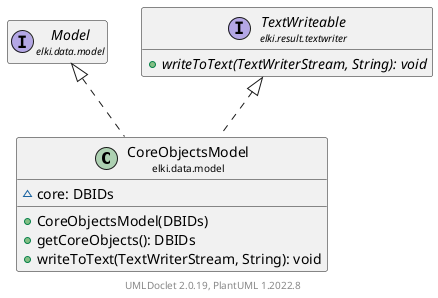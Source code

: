 @startuml
    remove .*\.(Instance|Par|Parameterizer|Factory)$
    set namespaceSeparator none
    hide empty fields
    hide empty methods

    class "<size:14>CoreObjectsModel\n<size:10>elki.data.model" as elki.data.model.CoreObjectsModel [[CoreObjectsModel.html]] {
        ~core: DBIDs
        +CoreObjectsModel(DBIDs)
        +getCoreObjects(): DBIDs
        +writeToText(TextWriterStream, String): void
    }

    interface "<size:14>Model\n<size:10>elki.data.model" as elki.data.model.Model [[Model.html]]
    interface "<size:14>TextWriteable\n<size:10>elki.result.textwriter" as elki.result.textwriter.TextWriteable [[../../result/textwriter/TextWriteable.html]] {
        {abstract} +writeToText(TextWriterStream, String): void
    }

    elki.data.model.Model <|.. elki.data.model.CoreObjectsModel
    elki.result.textwriter.TextWriteable <|.. elki.data.model.CoreObjectsModel

    center footer UMLDoclet 2.0.19, PlantUML 1.2022.8
@enduml
